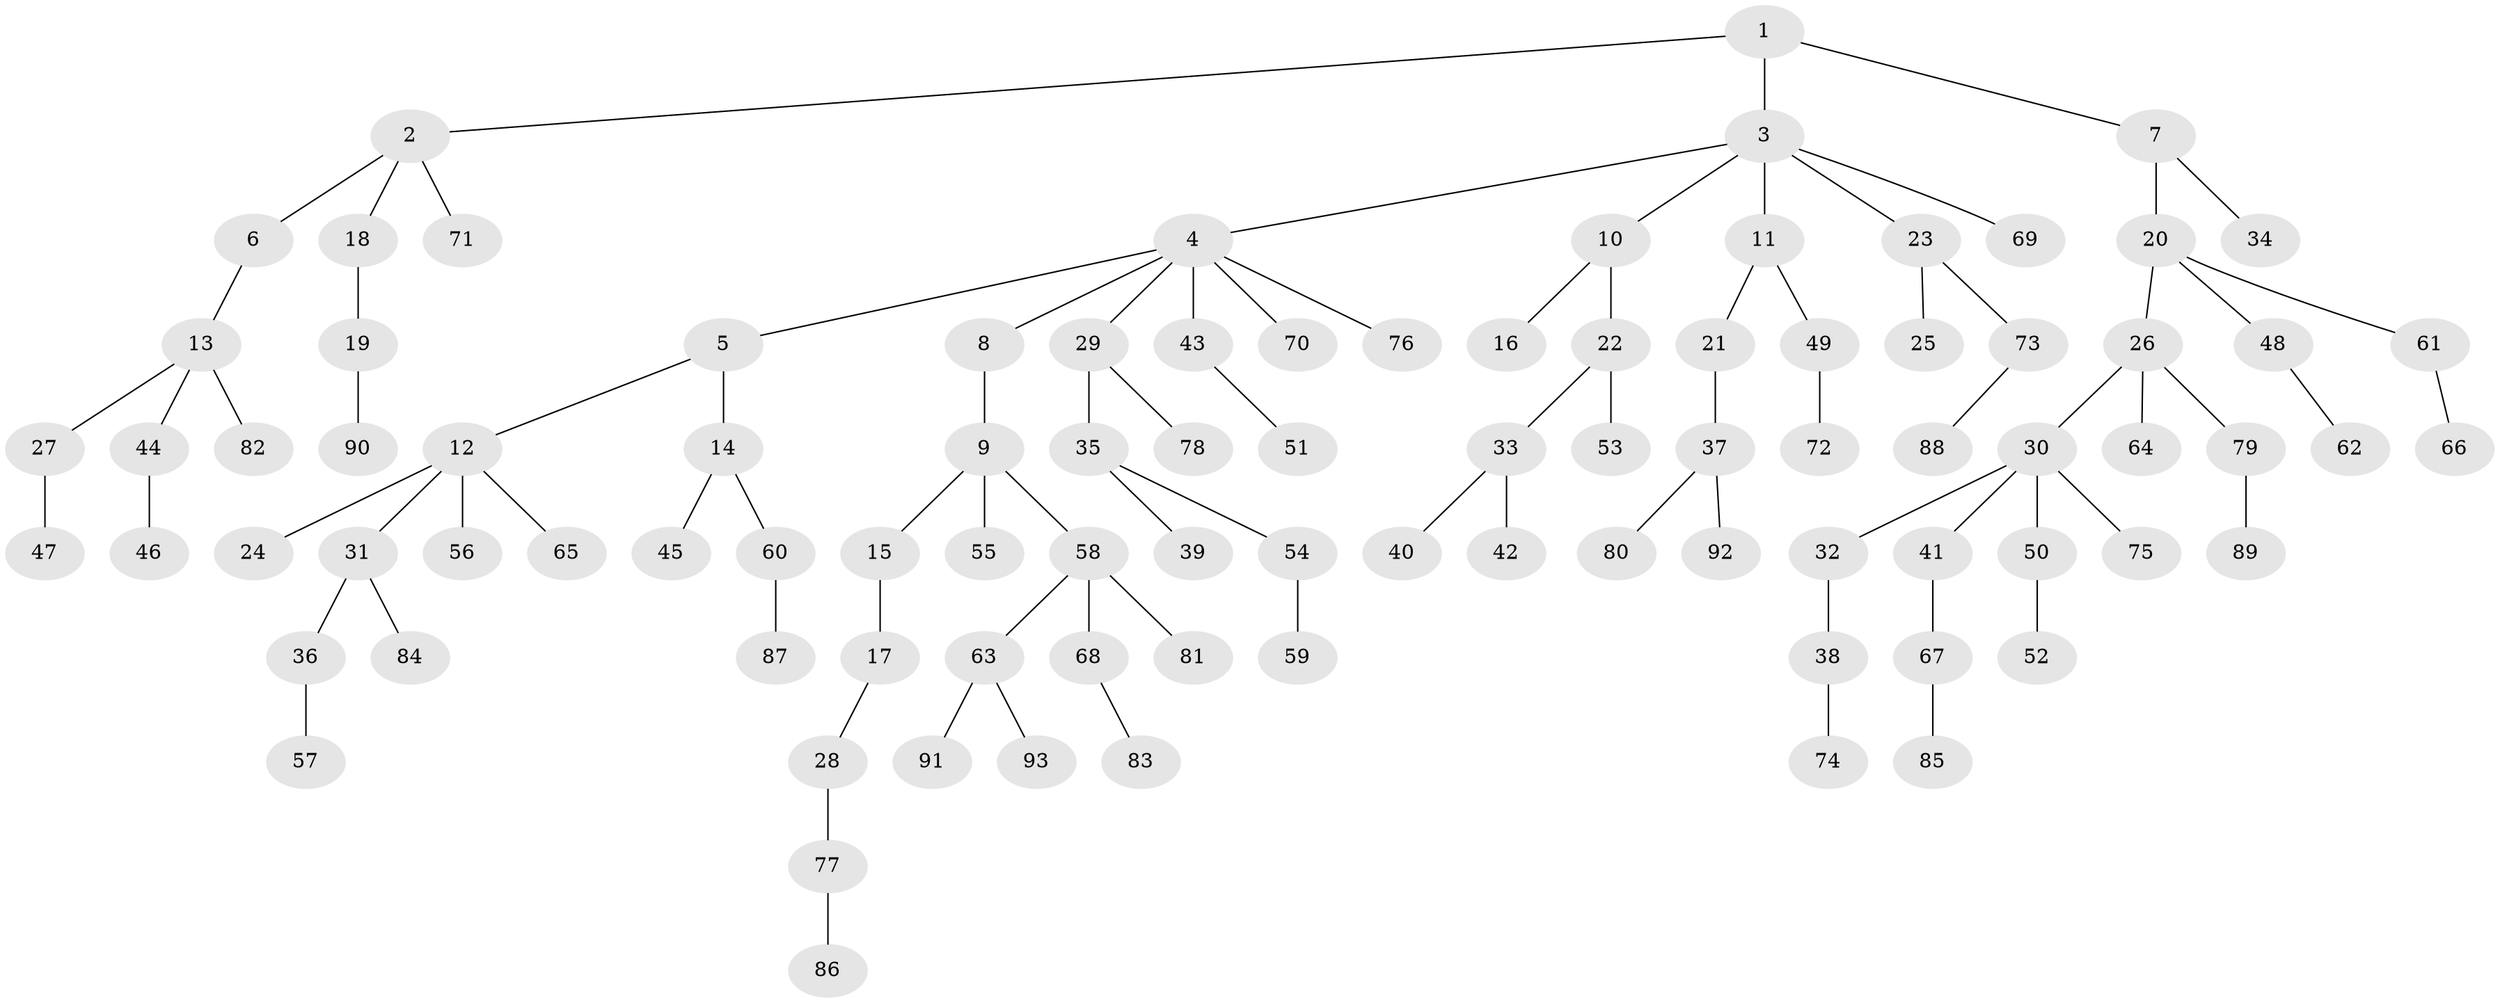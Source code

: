 // coarse degree distribution, {2: 0.24324324324324326, 1: 0.6216216216216216, 5: 0.05405405405405406, 3: 0.02702702702702703, 10: 0.02702702702702703, 8: 0.02702702702702703}
// Generated by graph-tools (version 1.1) at 2025/57/03/04/25 21:57:08]
// undirected, 93 vertices, 92 edges
graph export_dot {
graph [start="1"]
  node [color=gray90,style=filled];
  1;
  2;
  3;
  4;
  5;
  6;
  7;
  8;
  9;
  10;
  11;
  12;
  13;
  14;
  15;
  16;
  17;
  18;
  19;
  20;
  21;
  22;
  23;
  24;
  25;
  26;
  27;
  28;
  29;
  30;
  31;
  32;
  33;
  34;
  35;
  36;
  37;
  38;
  39;
  40;
  41;
  42;
  43;
  44;
  45;
  46;
  47;
  48;
  49;
  50;
  51;
  52;
  53;
  54;
  55;
  56;
  57;
  58;
  59;
  60;
  61;
  62;
  63;
  64;
  65;
  66;
  67;
  68;
  69;
  70;
  71;
  72;
  73;
  74;
  75;
  76;
  77;
  78;
  79;
  80;
  81;
  82;
  83;
  84;
  85;
  86;
  87;
  88;
  89;
  90;
  91;
  92;
  93;
  1 -- 2;
  1 -- 3;
  1 -- 7;
  2 -- 6;
  2 -- 18;
  2 -- 71;
  3 -- 4;
  3 -- 10;
  3 -- 11;
  3 -- 23;
  3 -- 69;
  4 -- 5;
  4 -- 8;
  4 -- 29;
  4 -- 43;
  4 -- 70;
  4 -- 76;
  5 -- 12;
  5 -- 14;
  6 -- 13;
  7 -- 20;
  7 -- 34;
  8 -- 9;
  9 -- 15;
  9 -- 55;
  9 -- 58;
  10 -- 16;
  10 -- 22;
  11 -- 21;
  11 -- 49;
  12 -- 24;
  12 -- 31;
  12 -- 56;
  12 -- 65;
  13 -- 27;
  13 -- 44;
  13 -- 82;
  14 -- 45;
  14 -- 60;
  15 -- 17;
  17 -- 28;
  18 -- 19;
  19 -- 90;
  20 -- 26;
  20 -- 48;
  20 -- 61;
  21 -- 37;
  22 -- 33;
  22 -- 53;
  23 -- 25;
  23 -- 73;
  26 -- 30;
  26 -- 64;
  26 -- 79;
  27 -- 47;
  28 -- 77;
  29 -- 35;
  29 -- 78;
  30 -- 32;
  30 -- 41;
  30 -- 50;
  30 -- 75;
  31 -- 36;
  31 -- 84;
  32 -- 38;
  33 -- 40;
  33 -- 42;
  35 -- 39;
  35 -- 54;
  36 -- 57;
  37 -- 80;
  37 -- 92;
  38 -- 74;
  41 -- 67;
  43 -- 51;
  44 -- 46;
  48 -- 62;
  49 -- 72;
  50 -- 52;
  54 -- 59;
  58 -- 63;
  58 -- 68;
  58 -- 81;
  60 -- 87;
  61 -- 66;
  63 -- 91;
  63 -- 93;
  67 -- 85;
  68 -- 83;
  73 -- 88;
  77 -- 86;
  79 -- 89;
}
